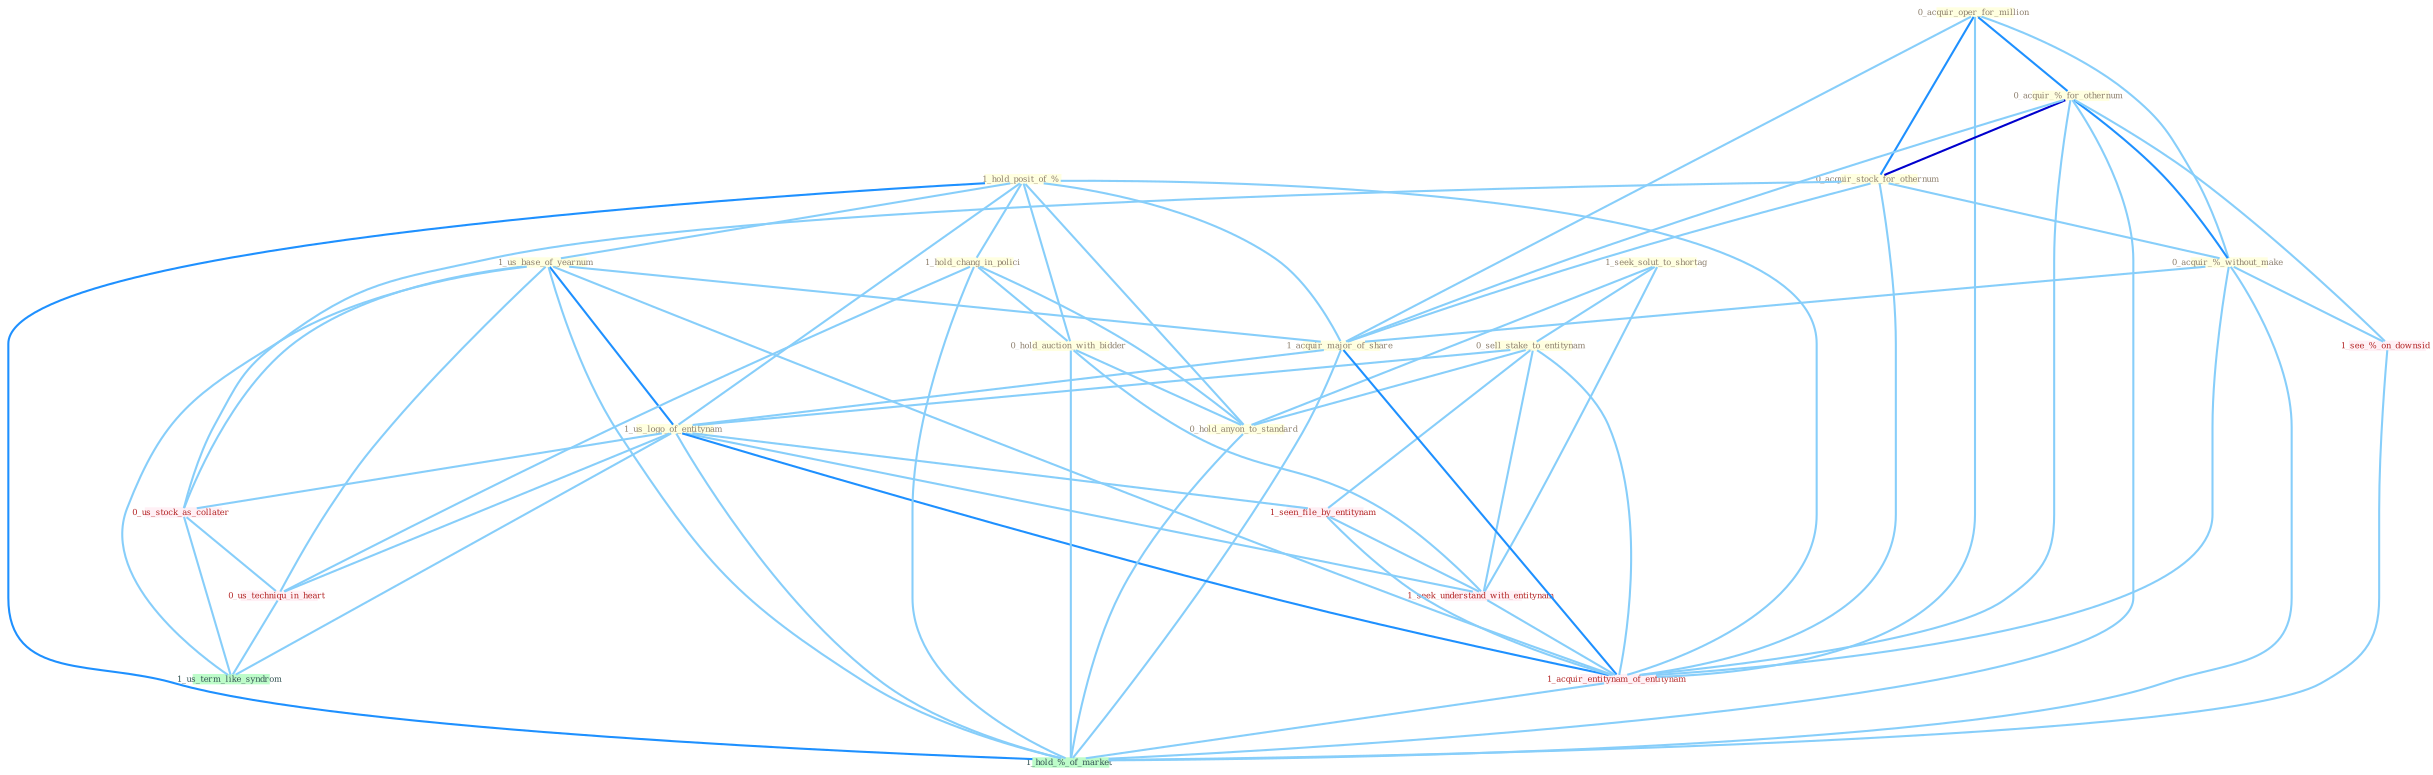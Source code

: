 Graph G{ 
    node
    [shape=polygon,style=filled,width=.5,height=.06,color="#BDFCC9",fixedsize=true,fontsize=4,
    fontcolor="#2f4f4f"];
    {node
    [color="#ffffe0", fontcolor="#8b7d6b"] "1_hold_posit_of_% " "1_us_base_of_yearnum " "1_seek_solut_to_shortag " "0_acquir_oper_for_million " "0_sell_stake_to_entitynam " "0_acquir_%_for_othernum " "0_acquir_stock_for_othernum " "0_acquir_%_without_make " "1_acquir_major_of_share " "1_us_logo_of_entitynam " "1_hold_chang_in_polici " "0_hold_auction_with_bidder " "0_hold_anyon_to_standard "}
{node [color="#fff0f5", fontcolor="#b22222"] "1_seen_file_by_entitynam " "0_us_stock_as_collater " "1_seek_understand_with_entitynam " "1_acquir_entitynam_of_entitynam " "0_us_techniqu_in_heart " "1_see_%_on_downsid "}
edge [color="#B0E2FF"];

	"1_hold_posit_of_% " -- "1_us_base_of_yearnum " [w="1", color="#87cefa" ];
	"1_hold_posit_of_% " -- "1_acquir_major_of_share " [w="1", color="#87cefa" ];
	"1_hold_posit_of_% " -- "1_us_logo_of_entitynam " [w="1", color="#87cefa" ];
	"1_hold_posit_of_% " -- "1_hold_chang_in_polici " [w="1", color="#87cefa" ];
	"1_hold_posit_of_% " -- "0_hold_auction_with_bidder " [w="1", color="#87cefa" ];
	"1_hold_posit_of_% " -- "0_hold_anyon_to_standard " [w="1", color="#87cefa" ];
	"1_hold_posit_of_% " -- "1_acquir_entitynam_of_entitynam " [w="1", color="#87cefa" ];
	"1_hold_posit_of_% " -- "1_hold_%_of_market " [w="2", color="#1e90ff" , len=0.8];
	"1_us_base_of_yearnum " -- "1_acquir_major_of_share " [w="1", color="#87cefa" ];
	"1_us_base_of_yearnum " -- "1_us_logo_of_entitynam " [w="2", color="#1e90ff" , len=0.8];
	"1_us_base_of_yearnum " -- "0_us_stock_as_collater " [w="1", color="#87cefa" ];
	"1_us_base_of_yearnum " -- "1_acquir_entitynam_of_entitynam " [w="1", color="#87cefa" ];
	"1_us_base_of_yearnum " -- "0_us_techniqu_in_heart " [w="1", color="#87cefa" ];
	"1_us_base_of_yearnum " -- "1_us_term_like_syndrom " [w="1", color="#87cefa" ];
	"1_us_base_of_yearnum " -- "1_hold_%_of_market " [w="1", color="#87cefa" ];
	"1_seek_solut_to_shortag " -- "0_sell_stake_to_entitynam " [w="1", color="#87cefa" ];
	"1_seek_solut_to_shortag " -- "0_hold_anyon_to_standard " [w="1", color="#87cefa" ];
	"1_seek_solut_to_shortag " -- "1_seek_understand_with_entitynam " [w="1", color="#87cefa" ];
	"0_acquir_oper_for_million " -- "0_acquir_%_for_othernum " [w="2", color="#1e90ff" , len=0.8];
	"0_acquir_oper_for_million " -- "0_acquir_stock_for_othernum " [w="2", color="#1e90ff" , len=0.8];
	"0_acquir_oper_for_million " -- "0_acquir_%_without_make " [w="1", color="#87cefa" ];
	"0_acquir_oper_for_million " -- "1_acquir_major_of_share " [w="1", color="#87cefa" ];
	"0_acquir_oper_for_million " -- "1_acquir_entitynam_of_entitynam " [w="1", color="#87cefa" ];
	"0_sell_stake_to_entitynam " -- "1_us_logo_of_entitynam " [w="1", color="#87cefa" ];
	"0_sell_stake_to_entitynam " -- "0_hold_anyon_to_standard " [w="1", color="#87cefa" ];
	"0_sell_stake_to_entitynam " -- "1_seen_file_by_entitynam " [w="1", color="#87cefa" ];
	"0_sell_stake_to_entitynam " -- "1_seek_understand_with_entitynam " [w="1", color="#87cefa" ];
	"0_sell_stake_to_entitynam " -- "1_acquir_entitynam_of_entitynam " [w="1", color="#87cefa" ];
	"0_acquir_%_for_othernum " -- "0_acquir_stock_for_othernum " [w="3", color="#0000cd" , len=0.6];
	"0_acquir_%_for_othernum " -- "0_acquir_%_without_make " [w="2", color="#1e90ff" , len=0.8];
	"0_acquir_%_for_othernum " -- "1_acquir_major_of_share " [w="1", color="#87cefa" ];
	"0_acquir_%_for_othernum " -- "1_acquir_entitynam_of_entitynam " [w="1", color="#87cefa" ];
	"0_acquir_%_for_othernum " -- "1_see_%_on_downsid " [w="1", color="#87cefa" ];
	"0_acquir_%_for_othernum " -- "1_hold_%_of_market " [w="1", color="#87cefa" ];
	"0_acquir_stock_for_othernum " -- "0_acquir_%_without_make " [w="1", color="#87cefa" ];
	"0_acquir_stock_for_othernum " -- "1_acquir_major_of_share " [w="1", color="#87cefa" ];
	"0_acquir_stock_for_othernum " -- "0_us_stock_as_collater " [w="1", color="#87cefa" ];
	"0_acquir_stock_for_othernum " -- "1_acquir_entitynam_of_entitynam " [w="1", color="#87cefa" ];
	"0_acquir_%_without_make " -- "1_acquir_major_of_share " [w="1", color="#87cefa" ];
	"0_acquir_%_without_make " -- "1_acquir_entitynam_of_entitynam " [w="1", color="#87cefa" ];
	"0_acquir_%_without_make " -- "1_see_%_on_downsid " [w="1", color="#87cefa" ];
	"0_acquir_%_without_make " -- "1_hold_%_of_market " [w="1", color="#87cefa" ];
	"1_acquir_major_of_share " -- "1_us_logo_of_entitynam " [w="1", color="#87cefa" ];
	"1_acquir_major_of_share " -- "1_acquir_entitynam_of_entitynam " [w="2", color="#1e90ff" , len=0.8];
	"1_acquir_major_of_share " -- "1_hold_%_of_market " [w="1", color="#87cefa" ];
	"1_us_logo_of_entitynam " -- "1_seen_file_by_entitynam " [w="1", color="#87cefa" ];
	"1_us_logo_of_entitynam " -- "0_us_stock_as_collater " [w="1", color="#87cefa" ];
	"1_us_logo_of_entitynam " -- "1_seek_understand_with_entitynam " [w="1", color="#87cefa" ];
	"1_us_logo_of_entitynam " -- "1_acquir_entitynam_of_entitynam " [w="2", color="#1e90ff" , len=0.8];
	"1_us_logo_of_entitynam " -- "0_us_techniqu_in_heart " [w="1", color="#87cefa" ];
	"1_us_logo_of_entitynam " -- "1_us_term_like_syndrom " [w="1", color="#87cefa" ];
	"1_us_logo_of_entitynam " -- "1_hold_%_of_market " [w="1", color="#87cefa" ];
	"1_hold_chang_in_polici " -- "0_hold_auction_with_bidder " [w="1", color="#87cefa" ];
	"1_hold_chang_in_polici " -- "0_hold_anyon_to_standard " [w="1", color="#87cefa" ];
	"1_hold_chang_in_polici " -- "0_us_techniqu_in_heart " [w="1", color="#87cefa" ];
	"1_hold_chang_in_polici " -- "1_hold_%_of_market " [w="1", color="#87cefa" ];
	"0_hold_auction_with_bidder " -- "0_hold_anyon_to_standard " [w="1", color="#87cefa" ];
	"0_hold_auction_with_bidder " -- "1_seek_understand_with_entitynam " [w="1", color="#87cefa" ];
	"0_hold_auction_with_bidder " -- "1_hold_%_of_market " [w="1", color="#87cefa" ];
	"0_hold_anyon_to_standard " -- "1_hold_%_of_market " [w="1", color="#87cefa" ];
	"1_seen_file_by_entitynam " -- "1_seek_understand_with_entitynam " [w="1", color="#87cefa" ];
	"1_seen_file_by_entitynam " -- "1_acquir_entitynam_of_entitynam " [w="1", color="#87cefa" ];
	"0_us_stock_as_collater " -- "0_us_techniqu_in_heart " [w="1", color="#87cefa" ];
	"0_us_stock_as_collater " -- "1_us_term_like_syndrom " [w="1", color="#87cefa" ];
	"1_seek_understand_with_entitynam " -- "1_acquir_entitynam_of_entitynam " [w="1", color="#87cefa" ];
	"1_acquir_entitynam_of_entitynam " -- "1_hold_%_of_market " [w="1", color="#87cefa" ];
	"0_us_techniqu_in_heart " -- "1_us_term_like_syndrom " [w="1", color="#87cefa" ];
	"1_see_%_on_downsid " -- "1_hold_%_of_market " [w="1", color="#87cefa" ];
}